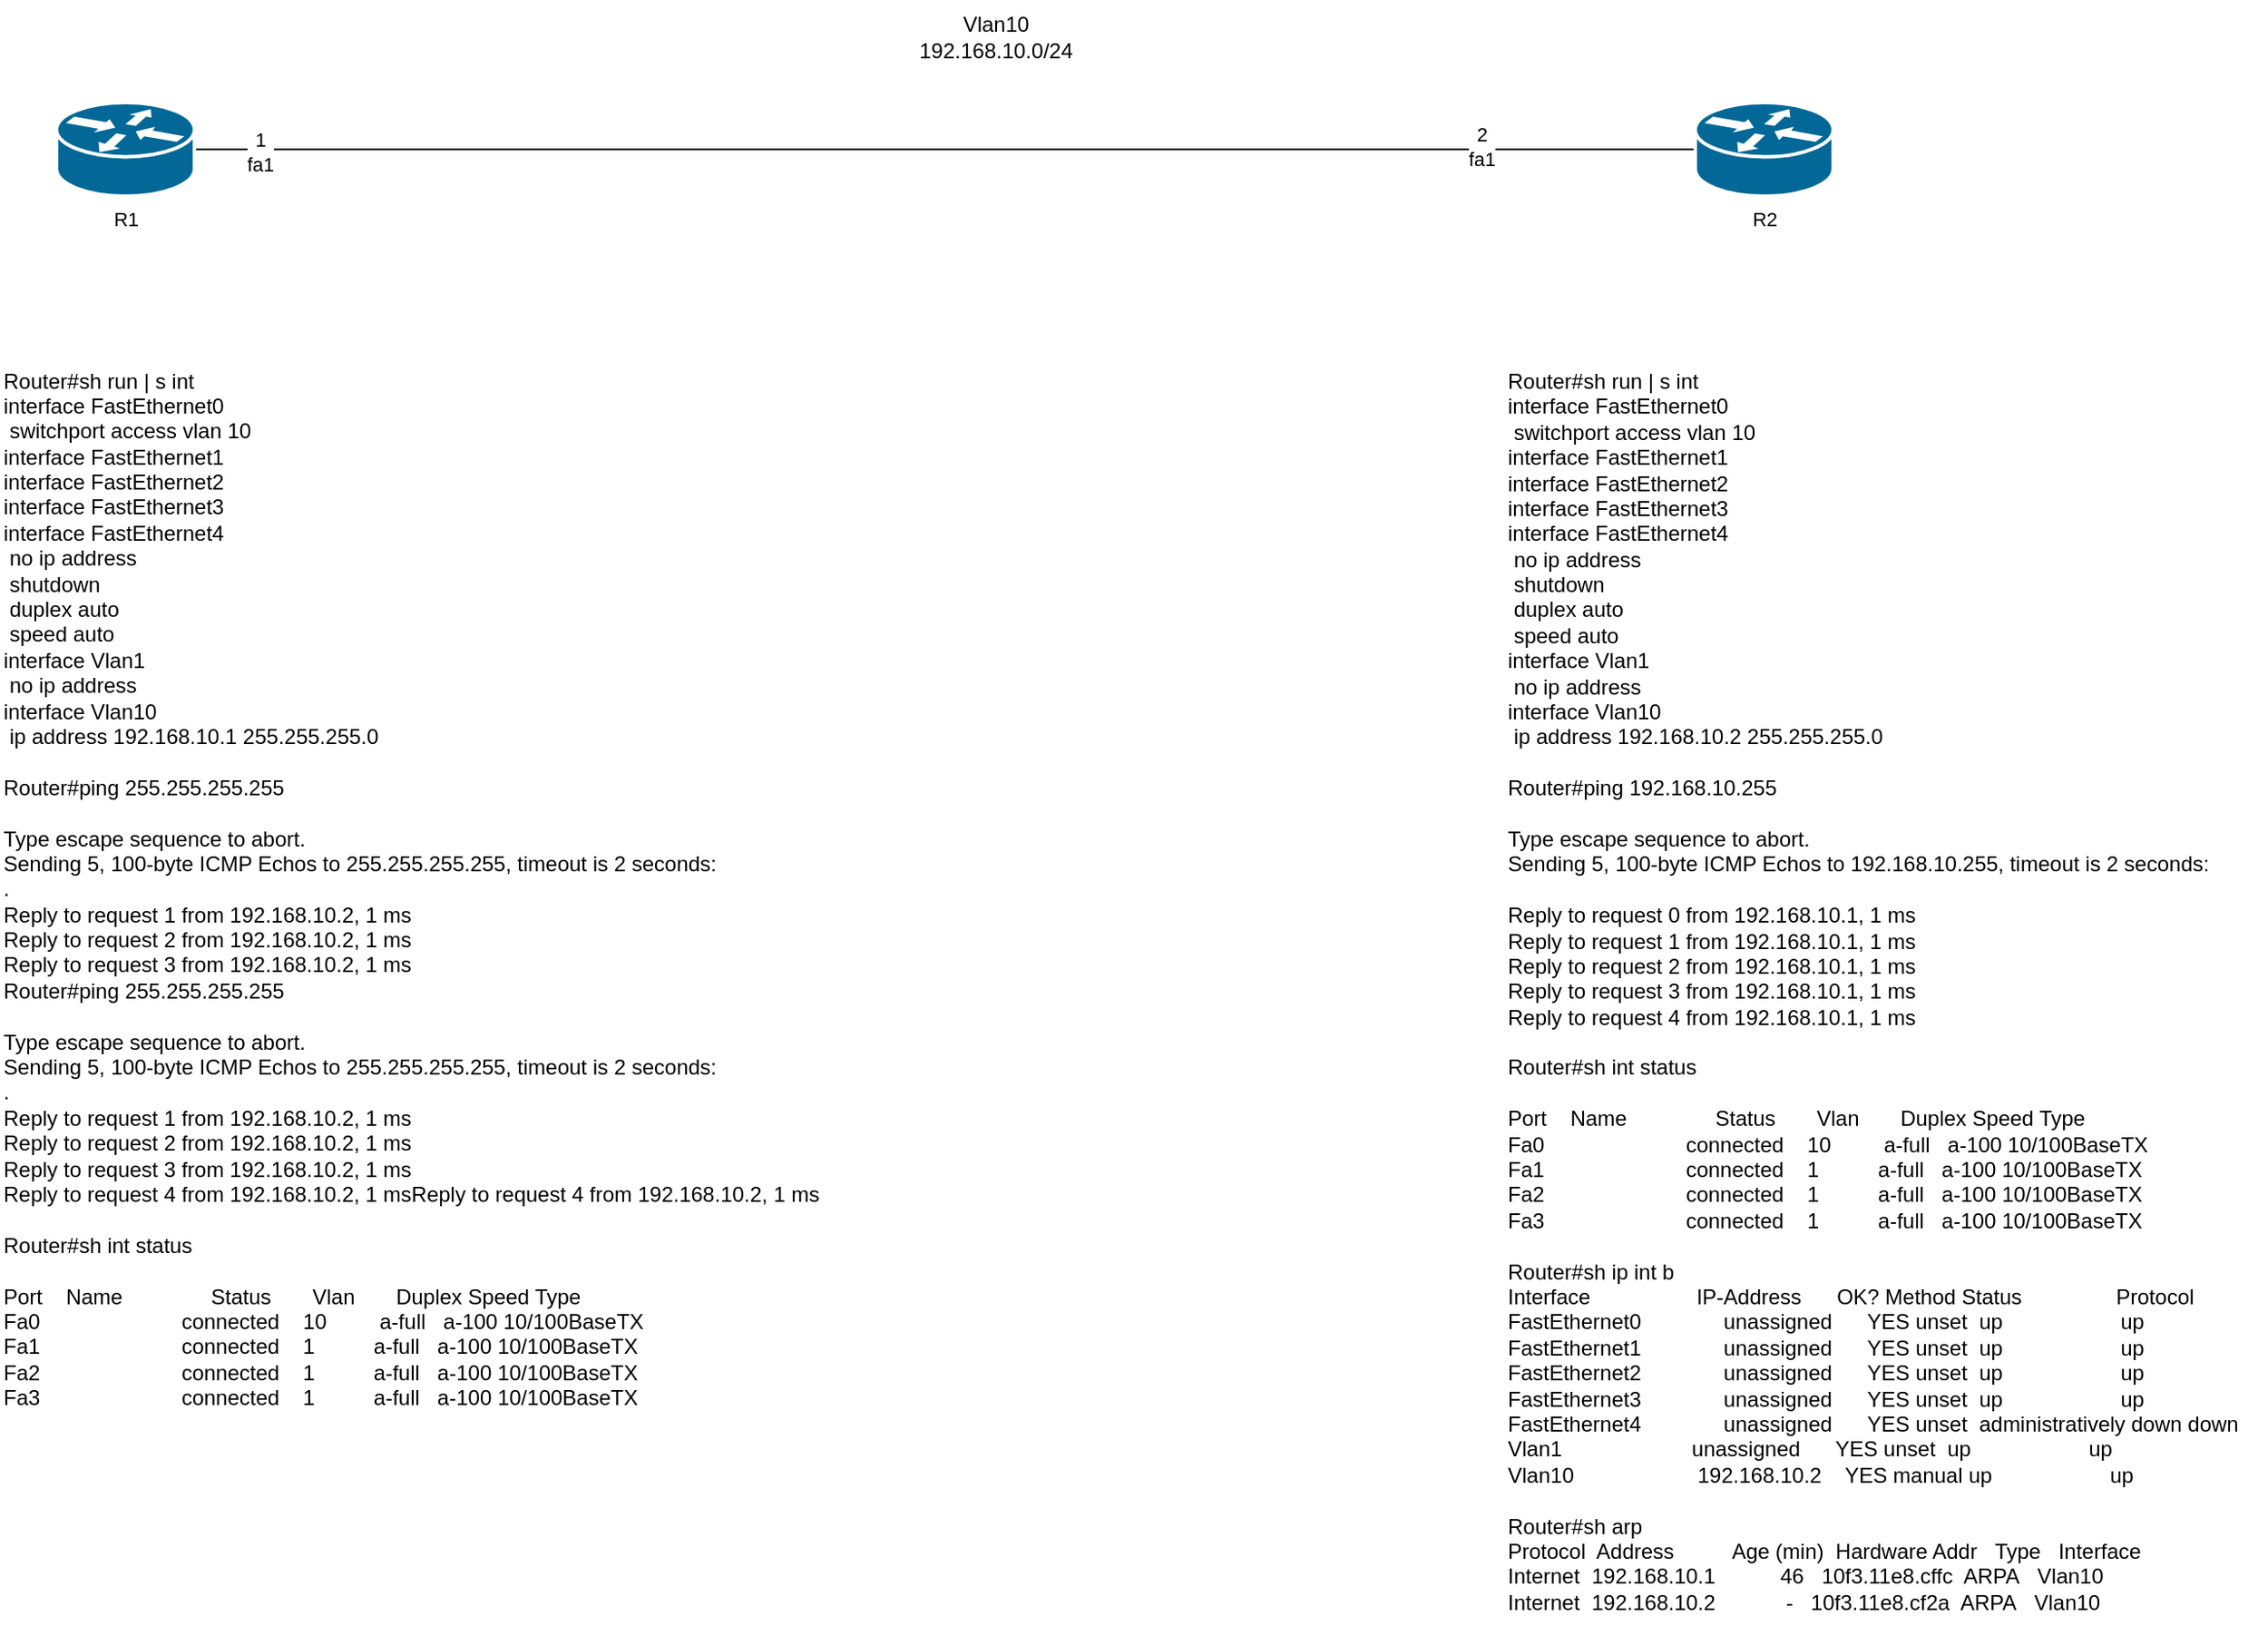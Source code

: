 <mxfile version="21.6.9" type="github">
  <diagram name="ページ1" id="yExcHWKLlnd8tCvUC9eo">
    <mxGraphModel dx="1914" dy="991" grid="0" gridSize="10" guides="1" tooltips="1" connect="1" arrows="1" fold="1" page="1" pageScale="1" pageWidth="827" pageHeight="1169" math="0" shadow="0">
      <root>
        <mxCell id="0" />
        <mxCell id="1" parent="0" />
        <mxCell id="5tt1Hlh8lrisDcBKcSsC-3" style="rounded=0;orthogonalLoop=1;jettySize=auto;html=1;exitX=1;exitY=0.5;exitDx=0;exitDy=0;exitPerimeter=0;endArrow=none;endFill=0;" parent="1" source="5tt1Hlh8lrisDcBKcSsC-1" target="5tt1Hlh8lrisDcBKcSsC-2" edge="1">
          <mxGeometry relative="1" as="geometry" />
        </mxCell>
        <mxCell id="5tt1Hlh8lrisDcBKcSsC-4" value="1&lt;br&gt;fa1" style="edgeLabel;html=1;align=center;verticalAlign=middle;resizable=0;points=[];" parent="5tt1Hlh8lrisDcBKcSsC-3" vertex="1" connectable="0">
          <mxGeometry x="-0.913" y="-1" relative="1" as="geometry">
            <mxPoint as="offset" />
          </mxGeometry>
        </mxCell>
        <mxCell id="5tt1Hlh8lrisDcBKcSsC-5" value="2&lt;br&gt;fa1" style="edgeLabel;html=1;align=center;verticalAlign=middle;resizable=0;points=[];" parent="5tt1Hlh8lrisDcBKcSsC-3" vertex="1" connectable="0">
          <mxGeometry x="0.666" y="-1" relative="1" as="geometry">
            <mxPoint x="21" y="-3" as="offset" />
          </mxGeometry>
        </mxCell>
        <mxCell id="5tt1Hlh8lrisDcBKcSsC-1" value="R1" style="shape=mxgraph.cisco.routers.router;sketch=0;html=1;pointerEvents=1;dashed=0;fillColor=#036897;strokeColor=#ffffff;strokeWidth=2;verticalLabelPosition=bottom;verticalAlign=top;align=center;outlineConnect=0;fontFamily=Helvetica;fontSize=11;fontColor=default;" parent="1" vertex="1">
          <mxGeometry x="178" y="61" width="78" height="53" as="geometry" />
        </mxCell>
        <mxCell id="5tt1Hlh8lrisDcBKcSsC-2" value="R2" style="shape=mxgraph.cisco.routers.router;sketch=0;html=1;pointerEvents=1;dashed=0;fillColor=#036897;strokeColor=#ffffff;strokeWidth=2;verticalLabelPosition=bottom;verticalAlign=top;align=center;outlineConnect=0;fontFamily=Helvetica;fontSize=11;fontColor=default;" parent="1" vertex="1">
          <mxGeometry x="1105" y="61" width="78" height="53" as="geometry" />
        </mxCell>
        <mxCell id="5tt1Hlh8lrisDcBKcSsC-6" value="Vlan10&lt;br&gt;192.168.10.0/24" style="text;html=1;align=center;verticalAlign=middle;resizable=0;points=[];autosize=1;strokeColor=none;fillColor=none;" parent="1" vertex="1">
          <mxGeometry x="656" y="3" width="105" height="41" as="geometry" />
        </mxCell>
        <mxCell id="8fQAwc61Cpzisv9PJqPZ-1" value="&lt;div&gt;Router#sh run | s int&lt;/div&gt;&lt;div&gt;interface FastEthernet0&lt;/div&gt;&lt;div&gt;&amp;nbsp;switchport access vlan 10&lt;/div&gt;&lt;div&gt;interface FastEthernet1&lt;/div&gt;&lt;div&gt;interface FastEthernet2&lt;/div&gt;&lt;div&gt;interface FastEthernet3&lt;/div&gt;&lt;div&gt;interface FastEthernet4&lt;/div&gt;&lt;div&gt;&amp;nbsp;no ip address&lt;/div&gt;&lt;div&gt;&amp;nbsp;shutdown&lt;/div&gt;&lt;div&gt;&amp;nbsp;duplex auto&lt;/div&gt;&lt;div&gt;&amp;nbsp;speed auto&lt;/div&gt;&lt;div&gt;interface Vlan1&lt;/div&gt;&lt;div&gt;&amp;nbsp;no ip address&lt;/div&gt;&lt;div&gt;interface Vlan10&lt;/div&gt;&lt;div&gt;&amp;nbsp;ip address 192.168.10.1 255.255.255.0&lt;/div&gt;&lt;div&gt;&lt;br&gt;&lt;/div&gt;&lt;div&gt;&lt;div style=&quot;border-color: var(--border-color);&quot;&gt;Router#ping 255.255.255.255&lt;/div&gt;&lt;div style=&quot;border-color: var(--border-color);&quot;&gt;&lt;br style=&quot;border-color: var(--border-color);&quot;&gt;&lt;/div&gt;&lt;div style=&quot;border-color: var(--border-color);&quot;&gt;Type escape sequence to abort.&lt;/div&gt;&lt;div style=&quot;border-color: var(--border-color);&quot;&gt;Sending 5, 100-byte ICMP Echos to 255.255.255.255, timeout is 2 seconds:&lt;/div&gt;&lt;div style=&quot;border-color: var(--border-color);&quot;&gt;.&lt;/div&gt;&lt;div style=&quot;border-color: var(--border-color);&quot;&gt;Reply to request 1 from 192.168.10.2, 1 ms&lt;/div&gt;&lt;div style=&quot;border-color: var(--border-color);&quot;&gt;Reply to request 2 from 192.168.10.2, 1 ms&lt;/div&gt;&lt;div style=&quot;border-color: var(--border-color);&quot;&gt;Reply to request 3 from 192.168.10.2, 1 ms&lt;/div&gt;&lt;div style=&quot;border-color: var(--border-color);&quot;&gt;Router#ping 255.255.255.255&lt;/div&gt;&lt;div style=&quot;border-color: var(--border-color);&quot;&gt;&lt;br style=&quot;border-color: var(--border-color);&quot;&gt;&lt;/div&gt;&lt;div style=&quot;border-color: var(--border-color);&quot;&gt;Type escape sequence to abort.&lt;/div&gt;&lt;div style=&quot;border-color: var(--border-color);&quot;&gt;Sending 5, 100-byte ICMP Echos to 255.255.255.255, timeout is 2 seconds:&lt;/div&gt;&lt;div style=&quot;border-color: var(--border-color);&quot;&gt;.&lt;/div&gt;&lt;div style=&quot;border-color: var(--border-color);&quot;&gt;Reply to request 1 from 192.168.10.2, 1 ms&lt;/div&gt;&lt;div style=&quot;border-color: var(--border-color);&quot;&gt;Reply to request 2 from 192.168.10.2, 1 ms&lt;/div&gt;&lt;div style=&quot;border-color: var(--border-color);&quot;&gt;Reply to request 3 from 192.168.10.2, 1 ms&lt;/div&gt;&lt;div style=&quot;border-color: var(--border-color);&quot;&gt;Reply to request 4 from 192.168.10.2, 1 msReply to request 4 from 192.168.10.2, 1 ms&lt;/div&gt;&lt;/div&gt;&lt;div style=&quot;border-color: var(--border-color);&quot;&gt;&lt;br&gt;&lt;/div&gt;&lt;div style=&quot;border-color: var(--border-color);&quot;&gt;&lt;div style=&quot;border-color: var(--border-color);&quot;&gt;Router#sh int status&lt;/div&gt;&lt;div style=&quot;border-color: var(--border-color);&quot;&gt;&lt;br style=&quot;border-color: var(--border-color);&quot;&gt;&lt;/div&gt;&lt;div style=&quot;border-color: var(--border-color);&quot;&gt;Port&amp;nbsp; &amp;nbsp; Name&amp;nbsp; &amp;nbsp; &amp;nbsp; &amp;nbsp; &amp;nbsp; &amp;nbsp; &amp;nbsp; &amp;nbsp;Status&amp;nbsp; &amp;nbsp; &amp;nbsp; &amp;nbsp;Vlan&amp;nbsp; &amp;nbsp; &amp;nbsp; &amp;nbsp;Duplex Speed Type&lt;/div&gt;&lt;div style=&quot;border-color: var(--border-color);&quot;&gt;Fa0&amp;nbsp; &amp;nbsp; &amp;nbsp; &amp;nbsp; &amp;nbsp; &amp;nbsp; &amp;nbsp; &amp;nbsp; &amp;nbsp; &amp;nbsp; &amp;nbsp; &amp;nbsp; connected&amp;nbsp; &amp;nbsp; 10&amp;nbsp; &amp;nbsp; &amp;nbsp; &amp;nbsp; &amp;nbsp;a-full&amp;nbsp; &amp;nbsp;a-100 10/100BaseTX&lt;/div&gt;&lt;div style=&quot;border-color: var(--border-color);&quot;&gt;Fa1&amp;nbsp; &amp;nbsp; &amp;nbsp; &amp;nbsp; &amp;nbsp; &amp;nbsp; &amp;nbsp; &amp;nbsp; &amp;nbsp; &amp;nbsp; &amp;nbsp; &amp;nbsp; connected&amp;nbsp; &amp;nbsp; 1&amp;nbsp; &amp;nbsp; &amp;nbsp; &amp;nbsp; &amp;nbsp; a-full&amp;nbsp; &amp;nbsp;a-100 10/100BaseTX&lt;/div&gt;&lt;div style=&quot;border-color: var(--border-color);&quot;&gt;Fa2&amp;nbsp; &amp;nbsp; &amp;nbsp; &amp;nbsp; &amp;nbsp; &amp;nbsp; &amp;nbsp; &amp;nbsp; &amp;nbsp; &amp;nbsp; &amp;nbsp; &amp;nbsp; connected&amp;nbsp; &amp;nbsp; 1&amp;nbsp; &amp;nbsp; &amp;nbsp; &amp;nbsp; &amp;nbsp; a-full&amp;nbsp; &amp;nbsp;a-100 10/100BaseTX&lt;/div&gt;&lt;div style=&quot;border-color: var(--border-color);&quot;&gt;Fa3&amp;nbsp; &amp;nbsp; &amp;nbsp; &amp;nbsp; &amp;nbsp; &amp;nbsp; &amp;nbsp; &amp;nbsp; &amp;nbsp; &amp;nbsp; &amp;nbsp; &amp;nbsp; connected&amp;nbsp; &amp;nbsp; 1&amp;nbsp; &amp;nbsp; &amp;nbsp; &amp;nbsp; &amp;nbsp; a-full&amp;nbsp; &amp;nbsp;a-100 10/100BaseTX&lt;/div&gt;&lt;/div&gt;" style="text;html=1;align=left;verticalAlign=middle;resizable=0;points=[];autosize=1;strokeColor=none;fillColor=none;" parent="1" vertex="1">
          <mxGeometry x="146" y="205" width="480" height="602" as="geometry" />
        </mxCell>
        <mxCell id="yyupXOm4Mnok7aOmkiDr-1" value="&lt;div&gt;Router#sh run | s int&lt;/div&gt;&lt;div&gt;interface FastEthernet0&lt;/div&gt;&lt;div&gt;&amp;nbsp;switchport access vlan 10&lt;/div&gt;&lt;div&gt;interface FastEthernet1&lt;/div&gt;&lt;div&gt;interface FastEthernet2&lt;/div&gt;&lt;div&gt;interface FastEthernet3&lt;/div&gt;&lt;div&gt;interface FastEthernet4&lt;/div&gt;&lt;div&gt;&amp;nbsp;no ip address&lt;/div&gt;&lt;div&gt;&amp;nbsp;shutdown&lt;/div&gt;&lt;div&gt;&amp;nbsp;duplex auto&lt;/div&gt;&lt;div&gt;&amp;nbsp;speed auto&lt;/div&gt;&lt;div&gt;interface Vlan1&lt;/div&gt;&lt;div&gt;&amp;nbsp;no ip address&lt;/div&gt;&lt;div&gt;interface Vlan10&lt;/div&gt;&lt;div&gt;&amp;nbsp;ip address 192.168.10.2 255.255.255.0&lt;/div&gt;&lt;div&gt;&lt;br&gt;&lt;/div&gt;&lt;div&gt;&lt;div style=&quot;border-color: var(--border-color);&quot;&gt;Router#ping 192.168.10.255&lt;/div&gt;&lt;div style=&quot;border-color: var(--border-color);&quot;&gt;&lt;br style=&quot;border-color: var(--border-color);&quot;&gt;&lt;/div&gt;&lt;div style=&quot;border-color: var(--border-color);&quot;&gt;Type escape sequence to abort.&lt;/div&gt;&lt;div style=&quot;border-color: var(--border-color);&quot;&gt;Sending 5, 100-byte ICMP Echos to 192.168.10.255, timeout is 2 seconds:&lt;/div&gt;&lt;div style=&quot;border-color: var(--border-color);&quot;&gt;&lt;br style=&quot;border-color: var(--border-color);&quot;&gt;&lt;/div&gt;&lt;div style=&quot;border-color: var(--border-color);&quot;&gt;Reply to request 0 from 192.168.10.1, 1 ms&lt;/div&gt;&lt;div style=&quot;border-color: var(--border-color);&quot;&gt;Reply to request 1 from 192.168.10.1, 1 ms&lt;/div&gt;&lt;div style=&quot;border-color: var(--border-color);&quot;&gt;Reply to request 2 from 192.168.10.1, 1 ms&lt;/div&gt;&lt;div style=&quot;border-color: var(--border-color);&quot;&gt;Reply to request 3 from 192.168.10.1, 1 ms&lt;/div&gt;&lt;div style=&quot;border-color: var(--border-color);&quot;&gt;Reply to request 4 from 192.168.10.1, 1 ms&lt;/div&gt;&lt;/div&gt;&lt;div style=&quot;border-color: var(--border-color);&quot;&gt;&lt;br&gt;&lt;/div&gt;&lt;div style=&quot;border-color: var(--border-color);&quot;&gt;&lt;div style=&quot;border-color: var(--border-color);&quot;&gt;Router#sh int status&lt;/div&gt;&lt;div style=&quot;border-color: var(--border-color);&quot;&gt;&lt;br style=&quot;border-color: var(--border-color);&quot;&gt;&lt;/div&gt;&lt;div style=&quot;border-color: var(--border-color);&quot;&gt;Port&amp;nbsp; &amp;nbsp; Name&amp;nbsp; &amp;nbsp; &amp;nbsp; &amp;nbsp; &amp;nbsp; &amp;nbsp; &amp;nbsp; &amp;nbsp;Status&amp;nbsp; &amp;nbsp; &amp;nbsp; &amp;nbsp;Vlan&amp;nbsp; &amp;nbsp; &amp;nbsp; &amp;nbsp;Duplex Speed Type&lt;/div&gt;&lt;div style=&quot;border-color: var(--border-color);&quot;&gt;Fa0&amp;nbsp; &amp;nbsp; &amp;nbsp; &amp;nbsp; &amp;nbsp; &amp;nbsp; &amp;nbsp; &amp;nbsp; &amp;nbsp; &amp;nbsp; &amp;nbsp; &amp;nbsp; connected&amp;nbsp; &amp;nbsp; 10&amp;nbsp; &amp;nbsp; &amp;nbsp; &amp;nbsp; &amp;nbsp;a-full&amp;nbsp; &amp;nbsp;a-100 10/100BaseTX&lt;/div&gt;&lt;div style=&quot;border-color: var(--border-color);&quot;&gt;Fa1&amp;nbsp; &amp;nbsp; &amp;nbsp; &amp;nbsp; &amp;nbsp; &amp;nbsp; &amp;nbsp; &amp;nbsp; &amp;nbsp; &amp;nbsp; &amp;nbsp; &amp;nbsp; connected&amp;nbsp; &amp;nbsp; 1&amp;nbsp; &amp;nbsp; &amp;nbsp; &amp;nbsp; &amp;nbsp; a-full&amp;nbsp; &amp;nbsp;a-100 10/100BaseTX&lt;/div&gt;&lt;div style=&quot;border-color: var(--border-color);&quot;&gt;Fa2&amp;nbsp; &amp;nbsp; &amp;nbsp; &amp;nbsp; &amp;nbsp; &amp;nbsp; &amp;nbsp; &amp;nbsp; &amp;nbsp; &amp;nbsp; &amp;nbsp; &amp;nbsp; connected&amp;nbsp; &amp;nbsp; 1&amp;nbsp; &amp;nbsp; &amp;nbsp; &amp;nbsp; &amp;nbsp; a-full&amp;nbsp; &amp;nbsp;a-100 10/100BaseTX&lt;/div&gt;&lt;div style=&quot;border-color: var(--border-color);&quot;&gt;Fa3&amp;nbsp; &amp;nbsp; &amp;nbsp; &amp;nbsp; &amp;nbsp; &amp;nbsp; &amp;nbsp; &amp;nbsp; &amp;nbsp; &amp;nbsp; &amp;nbsp; &amp;nbsp; connected&amp;nbsp; &amp;nbsp; 1&amp;nbsp; &amp;nbsp; &amp;nbsp; &amp;nbsp; &amp;nbsp; a-full&amp;nbsp; &amp;nbsp;a-100 10/100BaseTX&lt;/div&gt;&lt;div style=&quot;border-color: var(--border-color);&quot;&gt;&lt;br&gt;&lt;/div&gt;&lt;div style=&quot;border-color: var(--border-color);&quot;&gt;&lt;div style=&quot;border-color: var(--border-color);&quot;&gt;Router#sh ip int b&lt;/div&gt;&lt;div style=&quot;border-color: var(--border-color);&quot;&gt;Interface&amp;nbsp; &amp;nbsp; &amp;nbsp; &amp;nbsp; &amp;nbsp; &amp;nbsp; &amp;nbsp; &amp;nbsp; &amp;nbsp; IP-Address&amp;nbsp; &amp;nbsp; &amp;nbsp; OK? Method Status&amp;nbsp; &amp;nbsp; &amp;nbsp; &amp;nbsp; &amp;nbsp; &amp;nbsp; &amp;nbsp; &amp;nbsp; Protocol&lt;/div&gt;&lt;div style=&quot;border-color: var(--border-color);&quot;&gt;FastEthernet0&amp;nbsp; &amp;nbsp; &amp;nbsp; &amp;nbsp; &amp;nbsp; &amp;nbsp; &amp;nbsp; unassigned&amp;nbsp; &amp;nbsp; &amp;nbsp; YES unset&amp;nbsp; up&amp;nbsp; &amp;nbsp; &amp;nbsp; &amp;nbsp; &amp;nbsp; &amp;nbsp; &amp;nbsp; &amp;nbsp; &amp;nbsp; &amp;nbsp; up&lt;/div&gt;&lt;div style=&quot;border-color: var(--border-color);&quot;&gt;FastEthernet1&amp;nbsp; &amp;nbsp; &amp;nbsp; &amp;nbsp; &amp;nbsp; &amp;nbsp; &amp;nbsp; unassigned&amp;nbsp; &amp;nbsp; &amp;nbsp; YES unset&amp;nbsp; up&amp;nbsp; &amp;nbsp; &amp;nbsp; &amp;nbsp; &amp;nbsp; &amp;nbsp; &amp;nbsp; &amp;nbsp; &amp;nbsp; &amp;nbsp; up&lt;/div&gt;&lt;div style=&quot;border-color: var(--border-color);&quot;&gt;FastEthernet2&amp;nbsp; &amp;nbsp; &amp;nbsp; &amp;nbsp; &amp;nbsp; &amp;nbsp; &amp;nbsp; unassigned&amp;nbsp; &amp;nbsp; &amp;nbsp; YES unset&amp;nbsp; up&amp;nbsp; &amp;nbsp; &amp;nbsp; &amp;nbsp; &amp;nbsp; &amp;nbsp; &amp;nbsp; &amp;nbsp; &amp;nbsp; &amp;nbsp; up&lt;/div&gt;&lt;div style=&quot;border-color: var(--border-color);&quot;&gt;FastEthernet3&amp;nbsp; &amp;nbsp; &amp;nbsp; &amp;nbsp; &amp;nbsp; &amp;nbsp; &amp;nbsp; unassigned&amp;nbsp; &amp;nbsp; &amp;nbsp; YES unset&amp;nbsp; up&amp;nbsp; &amp;nbsp; &amp;nbsp; &amp;nbsp; &amp;nbsp; &amp;nbsp; &amp;nbsp; &amp;nbsp; &amp;nbsp; &amp;nbsp; up&lt;/div&gt;&lt;div style=&quot;border-color: var(--border-color);&quot;&gt;FastEthernet4&amp;nbsp; &amp;nbsp; &amp;nbsp; &amp;nbsp; &amp;nbsp; &amp;nbsp; &amp;nbsp; unassigned&amp;nbsp; &amp;nbsp; &amp;nbsp; YES unset&amp;nbsp; administratively down down&lt;/div&gt;&lt;div style=&quot;border-color: var(--border-color);&quot;&gt;Vlan1&amp;nbsp; &amp;nbsp; &amp;nbsp; &amp;nbsp; &amp;nbsp; &amp;nbsp; &amp;nbsp; &amp;nbsp; &amp;nbsp; &amp;nbsp; &amp;nbsp; unassigned&amp;nbsp; &amp;nbsp; &amp;nbsp; YES unset&amp;nbsp; up&amp;nbsp; &amp;nbsp; &amp;nbsp; &amp;nbsp; &amp;nbsp; &amp;nbsp; &amp;nbsp; &amp;nbsp; &amp;nbsp; &amp;nbsp; up&lt;/div&gt;&lt;div style=&quot;border-color: var(--border-color);&quot;&gt;Vlan10&amp;nbsp; &amp;nbsp; &amp;nbsp; &amp;nbsp; &amp;nbsp; &amp;nbsp; &amp;nbsp; &amp;nbsp; &amp;nbsp; &amp;nbsp; &amp;nbsp;192.168.10.2&amp;nbsp; &amp;nbsp; YES manual up&amp;nbsp; &amp;nbsp; &amp;nbsp; &amp;nbsp; &amp;nbsp; &amp;nbsp; &amp;nbsp; &amp;nbsp; &amp;nbsp; &amp;nbsp; up&lt;/div&gt;&lt;div style=&quot;border-color: var(--border-color);&quot;&gt;&lt;br&gt;&lt;/div&gt;&lt;div style=&quot;border-color: var(--border-color);&quot;&gt;&lt;div style=&quot;border-color: var(--border-color);&quot;&gt;Router#sh arp&lt;/div&gt;&lt;div style=&quot;border-color: var(--border-color);&quot;&gt;Protocol&amp;nbsp; Address&amp;nbsp; &amp;nbsp; &amp;nbsp; &amp;nbsp; &amp;nbsp; Age (min)&amp;nbsp; Hardware Addr&amp;nbsp; &amp;nbsp;Type&amp;nbsp; &amp;nbsp;Interface&lt;/div&gt;&lt;div style=&quot;border-color: var(--border-color);&quot;&gt;Internet&amp;nbsp; 192.168.10.1&amp;nbsp; &amp;nbsp; &amp;nbsp; &amp;nbsp; &amp;nbsp; &amp;nbsp;46&amp;nbsp; &amp;nbsp;10f3.11e8.cffc&amp;nbsp; ARPA&amp;nbsp; &amp;nbsp;Vlan10&lt;/div&gt;&lt;div style=&quot;border-color: var(--border-color);&quot;&gt;Internet&amp;nbsp; 192.168.10.2&amp;nbsp; &amp;nbsp; &amp;nbsp; &amp;nbsp; &amp;nbsp; &amp;nbsp; -&amp;nbsp; &amp;nbsp;10f3.11e8.cf2a&amp;nbsp; ARPA&amp;nbsp; &amp;nbsp;Vlan10&lt;/div&gt;&lt;/div&gt;&lt;/div&gt;&lt;/div&gt;" style="text;html=1;align=left;verticalAlign=middle;resizable=0;points=[];autosize=1;strokeColor=none;fillColor=none;" parent="1" vertex="1">
          <mxGeometry x="997" y="205" width="431" height="717" as="geometry" />
        </mxCell>
      </root>
    </mxGraphModel>
  </diagram>
</mxfile>
